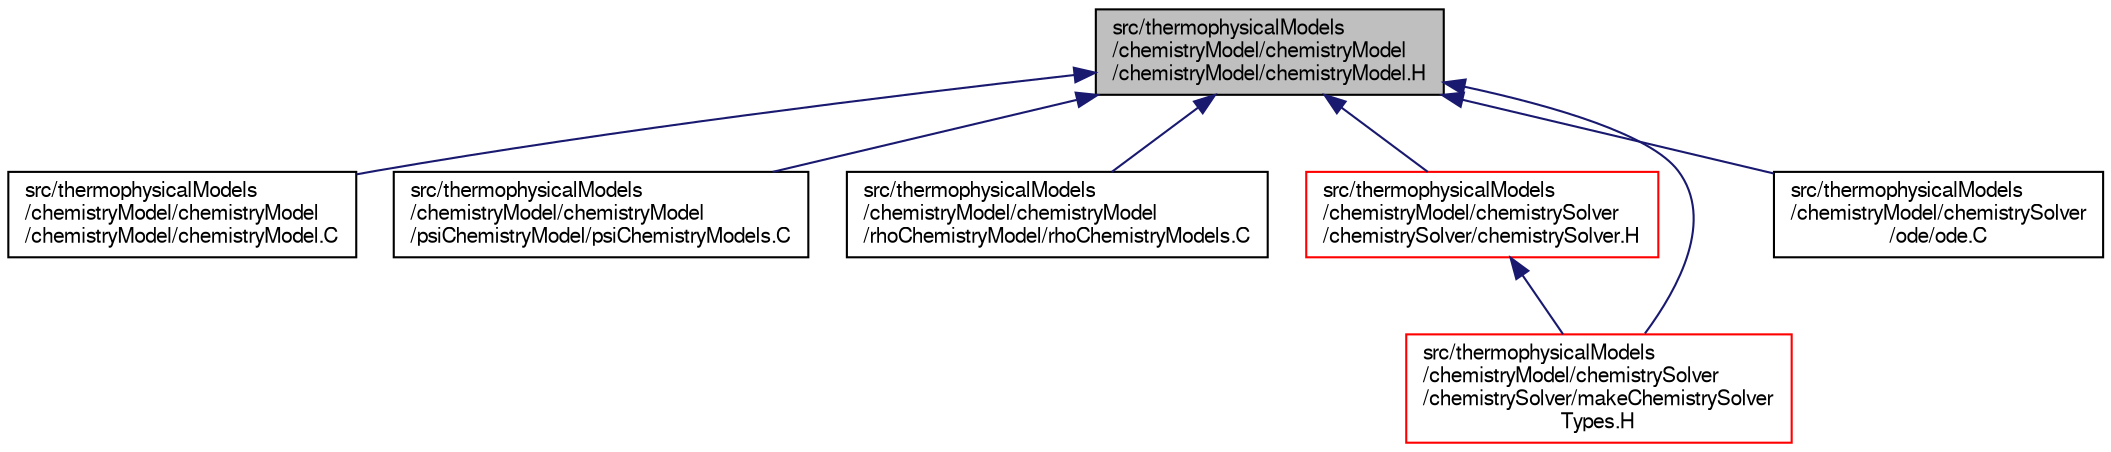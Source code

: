 digraph "src/thermophysicalModels/chemistryModel/chemistryModel/chemistryModel/chemistryModel.H"
{
  bgcolor="transparent";
  edge [fontname="FreeSans",fontsize="10",labelfontname="FreeSans",labelfontsize="10"];
  node [fontname="FreeSans",fontsize="10",shape=record];
  Node311 [label="src/thermophysicalModels\l/chemistryModel/chemistryModel\l/chemistryModel/chemistryModel.H",height=0.2,width=0.4,color="black", fillcolor="grey75", style="filled", fontcolor="black"];
  Node311 -> Node312 [dir="back",color="midnightblue",fontsize="10",style="solid",fontname="FreeSans"];
  Node312 [label="src/thermophysicalModels\l/chemistryModel/chemistryModel\l/chemistryModel/chemistryModel.C",height=0.2,width=0.4,color="black",URL="$a15494.html"];
  Node311 -> Node313 [dir="back",color="midnightblue",fontsize="10",style="solid",fontname="FreeSans"];
  Node313 [label="src/thermophysicalModels\l/chemistryModel/chemistryModel\l/psiChemistryModel/psiChemistryModels.C",height=0.2,width=0.4,color="black",URL="$a15515.html",tooltip="Creates chemistry model instances templated on the type of thermodynamics. "];
  Node311 -> Node314 [dir="back",color="midnightblue",fontsize="10",style="solid",fontname="FreeSans"];
  Node314 [label="src/thermophysicalModels\l/chemistryModel/chemistryModel\l/rhoChemistryModel/rhoChemistryModels.C",height=0.2,width=0.4,color="black",URL="$a15527.html",tooltip="Creates chemistry model instances templated on the type of thermodynamics. "];
  Node311 -> Node315 [dir="back",color="midnightblue",fontsize="10",style="solid",fontname="FreeSans"];
  Node315 [label="src/thermophysicalModels\l/chemistryModel/chemistrySolver\l/chemistrySolver/chemistrySolver.H",height=0.2,width=0.4,color="red",URL="$a15533.html"];
  Node315 -> Node317 [dir="back",color="midnightblue",fontsize="10",style="solid",fontname="FreeSans"];
  Node317 [label="src/thermophysicalModels\l/chemistryModel/chemistrySolver\l/chemistrySolver/makeChemistrySolver\lTypes.H",height=0.2,width=0.4,color="red",URL="$a15539.html"];
  Node311 -> Node317 [dir="back",color="midnightblue",fontsize="10",style="solid",fontname="FreeSans"];
  Node311 -> Node326 [dir="back",color="midnightblue",fontsize="10",style="solid",fontname="FreeSans"];
  Node326 [label="src/thermophysicalModels\l/chemistryModel/chemistrySolver\l/ode/ode.C",height=0.2,width=0.4,color="black",URL="$a15554.html"];
}
